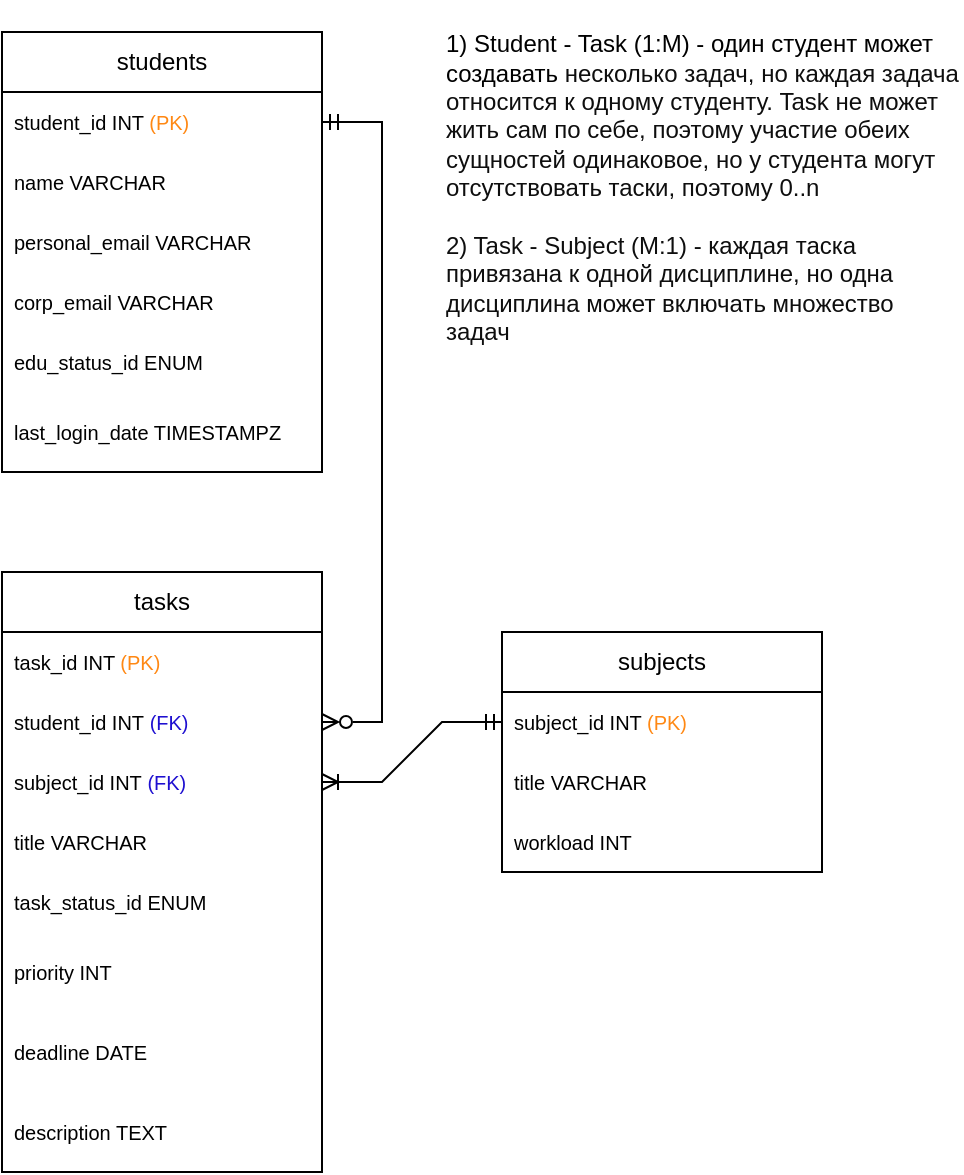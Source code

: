 <mxfile version="24.7.17">
  <diagram name="Страница — 1" id="Ojl4p2E5A9vSElHT03me">
    <mxGraphModel dx="920" dy="663" grid="1" gridSize="10" guides="1" tooltips="1" connect="1" arrows="1" fold="1" page="1" pageScale="1" pageWidth="1100" pageHeight="850" background="#ffffff" math="0" shadow="0">
      <root>
        <mxCell id="0" />
        <mxCell id="1" parent="0" />
        <mxCell id="gYyTJRr8ez4R1D0XTKku-1" value="students" style="swimlane;fontStyle=0;childLayout=stackLayout;horizontal=1;startSize=30;horizontalStack=0;resizeParent=1;resizeParentMax=0;resizeLast=0;collapsible=1;marginBottom=0;whiteSpace=wrap;html=1;backgroundOutline=0;" parent="1" vertex="1">
          <mxGeometry x="300" y="60" width="160" height="220" as="geometry" />
        </mxCell>
        <mxCell id="gYyTJRr8ez4R1D0XTKku-2" value="student_id INT &lt;font style=&quot;font-size: 10px;&quot; color=&quot;#ff8813&quot;&gt;(PK)&lt;/font&gt;" style="text;strokeColor=none;fillColor=none;align=left;verticalAlign=middle;spacingLeft=4;spacingRight=4;overflow=hidden;points=[[0,0.5],[1,0.5]];portConstraint=eastwest;rotatable=0;whiteSpace=wrap;html=1;fontSize=10;" parent="gYyTJRr8ez4R1D0XTKku-1" vertex="1">
          <mxGeometry y="30" width="160" height="30" as="geometry" />
        </mxCell>
        <mxCell id="gYyTJRr8ez4R1D0XTKku-3" value="name VARCHAR" style="text;strokeColor=none;fillColor=none;align=left;verticalAlign=middle;spacingLeft=4;spacingRight=4;overflow=hidden;points=[[0,0.5],[1,0.5]];portConstraint=eastwest;rotatable=0;whiteSpace=wrap;html=1;fontSize=10;" parent="gYyTJRr8ez4R1D0XTKku-1" vertex="1">
          <mxGeometry y="60" width="160" height="30" as="geometry" />
        </mxCell>
        <mxCell id="gYyTJRr8ez4R1D0XTKku-4" value="personal_email VARCHAR" style="text;strokeColor=none;fillColor=none;align=left;verticalAlign=middle;spacingLeft=4;spacingRight=4;overflow=hidden;points=[[0,0.5],[1,0.5]];portConstraint=eastwest;rotatable=0;whiteSpace=wrap;html=1;fontSize=10;" parent="gYyTJRr8ez4R1D0XTKku-1" vertex="1">
          <mxGeometry y="90" width="160" height="30" as="geometry" />
        </mxCell>
        <mxCell id="gYyTJRr8ez4R1D0XTKku-7" value="&lt;font style=&quot;font-size: 10px;&quot;&gt;corp_email&amp;nbsp;&lt;/font&gt;VARCHAR" style="text;strokeColor=none;fillColor=none;align=left;verticalAlign=middle;spacingLeft=4;spacingRight=4;overflow=hidden;points=[[0,0.5],[1,0.5]];portConstraint=eastwest;rotatable=0;whiteSpace=wrap;html=1;fontSize=10;" parent="gYyTJRr8ez4R1D0XTKku-1" vertex="1">
          <mxGeometry y="120" width="160" height="30" as="geometry" />
        </mxCell>
        <mxCell id="gYyTJRr8ez4R1D0XTKku-8" value="&lt;font style=&quot;font-size: 10px;&quot;&gt;edu_status_id ENUM&lt;/font&gt;" style="text;strokeColor=none;fillColor=none;align=left;verticalAlign=middle;spacingLeft=4;spacingRight=4;overflow=hidden;points=[[0,0.5],[1,0.5]];portConstraint=eastwest;rotatable=0;whiteSpace=wrap;html=1;" parent="gYyTJRr8ez4R1D0XTKku-1" vertex="1">
          <mxGeometry y="150" width="160" height="30" as="geometry" />
        </mxCell>
        <mxCell id="gYyTJRr8ez4R1D0XTKku-10" value="&lt;div style=&quot;font-size: 10px;&quot; title=&quot;Page 1&quot; class=&quot;page&quot;&gt;&lt;div style=&quot;font-size: 10px;&quot; class=&quot;layoutArea&quot;&gt;&lt;div style=&quot;font-size: 10px;&quot; class=&quot;column&quot;&gt;&lt;p style=&quot;font-size: 10px;&quot;&gt;&lt;span style=&quot;background-color: initial;&quot;&gt;last_login_date TIMESTAMPZ&lt;/span&gt;&lt;/p&gt;&lt;/div&gt;&lt;/div&gt;&#x9;&#x9;&lt;/div&gt;" style="text;strokeColor=none;fillColor=none;align=left;verticalAlign=middle;spacingLeft=4;spacingRight=4;overflow=hidden;points=[[0,0.5],[1,0.5]];portConstraint=eastwest;rotatable=0;whiteSpace=wrap;html=1;fontSize=10;" parent="gYyTJRr8ez4R1D0XTKku-1" vertex="1">
          <mxGeometry y="180" width="160" height="40" as="geometry" />
        </mxCell>
        <mxCell id="gYyTJRr8ez4R1D0XTKku-11" value="tasks" style="swimlane;fontStyle=0;childLayout=stackLayout;horizontal=1;startSize=30;horizontalStack=0;resizeParent=1;resizeParentMax=0;resizeLast=0;collapsible=1;marginBottom=0;whiteSpace=wrap;html=1;backgroundOutline=0;" parent="1" vertex="1">
          <mxGeometry x="300" y="330" width="160" height="300" as="geometry" />
        </mxCell>
        <mxCell id="gYyTJRr8ez4R1D0XTKku-12" value="task_id INT &lt;font style=&quot;font-size: 10px;&quot; color=&quot;#ff8813&quot;&gt;(PK)&lt;/font&gt;" style="text;strokeColor=none;fillColor=none;align=left;verticalAlign=middle;spacingLeft=4;spacingRight=4;overflow=hidden;points=[[0,0.5],[1,0.5]];portConstraint=eastwest;rotatable=0;whiteSpace=wrap;html=1;fontSize=10;" parent="gYyTJRr8ez4R1D0XTKku-11" vertex="1">
          <mxGeometry y="30" width="160" height="30" as="geometry" />
        </mxCell>
        <mxCell id="gYyTJRr8ez4R1D0XTKku-13" value="student_id INT&amp;nbsp;&lt;font color=&quot;#1e0fd0&quot;&gt;(FK)&lt;/font&gt;" style="text;strokeColor=none;fillColor=none;align=left;verticalAlign=middle;spacingLeft=4;spacingRight=4;overflow=hidden;points=[[0,0.5],[1,0.5]];portConstraint=eastwest;rotatable=0;whiteSpace=wrap;html=1;fontSize=10;" parent="gYyTJRr8ez4R1D0XTKku-11" vertex="1">
          <mxGeometry y="60" width="160" height="30" as="geometry" />
        </mxCell>
        <mxCell id="gYyTJRr8ez4R1D0XTKku-14" value="subject_id INT&amp;nbsp;&lt;font color=&quot;#1e0fd0&quot;&gt;(FK)&lt;/font&gt;" style="text;strokeColor=none;fillColor=none;align=left;verticalAlign=middle;spacingLeft=4;spacingRight=4;overflow=hidden;points=[[0,0.5],[1,0.5]];portConstraint=eastwest;rotatable=0;whiteSpace=wrap;html=1;fontSize=10;" parent="gYyTJRr8ez4R1D0XTKku-11" vertex="1">
          <mxGeometry y="90" width="160" height="30" as="geometry" />
        </mxCell>
        <mxCell id="gYyTJRr8ez4R1D0XTKku-15" value="title VARCHAR" style="text;strokeColor=none;fillColor=none;align=left;verticalAlign=middle;spacingLeft=4;spacingRight=4;overflow=hidden;points=[[0,0.5],[1,0.5]];portConstraint=eastwest;rotatable=0;whiteSpace=wrap;html=1;fontSize=10;" parent="gYyTJRr8ez4R1D0XTKku-11" vertex="1">
          <mxGeometry y="120" width="160" height="30" as="geometry" />
        </mxCell>
        <mxCell id="gYyTJRr8ez4R1D0XTKku-16" value="&lt;font style=&quot;font-size: 10px;&quot;&gt;task_status_id ENUM&lt;/font&gt;" style="text;strokeColor=none;fillColor=none;align=left;verticalAlign=middle;spacingLeft=4;spacingRight=4;overflow=hidden;points=[[0,0.5],[1,0.5]];portConstraint=eastwest;rotatable=0;whiteSpace=wrap;html=1;" parent="gYyTJRr8ez4R1D0XTKku-11" vertex="1">
          <mxGeometry y="150" width="160" height="30" as="geometry" />
        </mxCell>
        <mxCell id="gYyTJRr8ez4R1D0XTKku-17" value="&lt;div style=&quot;font-size: 10px;&quot; title=&quot;Page 1&quot; class=&quot;page&quot;&gt;&lt;div style=&quot;font-size: 10px;&quot; class=&quot;layoutArea&quot;&gt;&lt;div style=&quot;font-size: 10px;&quot; class=&quot;column&quot;&gt;&lt;p style=&quot;font-size: 10px;&quot;&gt;&lt;span style=&quot;background-color: initial;&quot;&gt;priority INT&lt;/span&gt;&lt;/p&gt;&lt;/div&gt;&lt;/div&gt;&#x9;&#x9;&lt;/div&gt;" style="text;strokeColor=none;fillColor=none;align=left;verticalAlign=middle;spacingLeft=4;spacingRight=4;overflow=hidden;points=[[0,0.5],[1,0.5]];portConstraint=eastwest;rotatable=0;whiteSpace=wrap;html=1;fontSize=10;" parent="gYyTJRr8ez4R1D0XTKku-11" vertex="1">
          <mxGeometry y="180" width="160" height="40" as="geometry" />
        </mxCell>
        <mxCell id="gYyTJRr8ez4R1D0XTKku-27" value="deadline DATE" style="text;strokeColor=none;fillColor=none;align=left;verticalAlign=middle;spacingLeft=4;spacingRight=4;overflow=hidden;points=[[0,0.5],[1,0.5]];portConstraint=eastwest;rotatable=0;whiteSpace=wrap;html=1;fontSize=10;" parent="gYyTJRr8ez4R1D0XTKku-11" vertex="1">
          <mxGeometry y="220" width="160" height="40" as="geometry" />
        </mxCell>
        <mxCell id="gYyTJRr8ez4R1D0XTKku-28" value="description TEXT" style="text;strokeColor=none;fillColor=none;align=left;verticalAlign=middle;spacingLeft=4;spacingRight=4;overflow=hidden;points=[[0,0.5],[1,0.5]];portConstraint=eastwest;rotatable=0;whiteSpace=wrap;html=1;fontSize=10;" parent="gYyTJRr8ez4R1D0XTKku-11" vertex="1">
          <mxGeometry y="260" width="160" height="40" as="geometry" />
        </mxCell>
        <mxCell id="gYyTJRr8ez4R1D0XTKku-20" value="subjects" style="swimlane;fontStyle=0;childLayout=stackLayout;horizontal=1;startSize=30;horizontalStack=0;resizeParent=1;resizeParentMax=0;resizeLast=0;collapsible=1;marginBottom=0;whiteSpace=wrap;html=1;backgroundOutline=0;" parent="1" vertex="1">
          <mxGeometry x="550" y="360" width="160" height="120" as="geometry" />
        </mxCell>
        <mxCell id="gYyTJRr8ez4R1D0XTKku-21" value="subject_id INT &lt;font style=&quot;font-size: 10px;&quot; color=&quot;#ff8813&quot;&gt;(PK)&lt;/font&gt;" style="text;strokeColor=none;fillColor=none;align=left;verticalAlign=middle;spacingLeft=4;spacingRight=4;overflow=hidden;points=[[0,0.5],[1,0.5]];portConstraint=eastwest;rotatable=0;whiteSpace=wrap;html=1;fontSize=10;" parent="gYyTJRr8ez4R1D0XTKku-20" vertex="1">
          <mxGeometry y="30" width="160" height="30" as="geometry" />
        </mxCell>
        <mxCell id="gYyTJRr8ez4R1D0XTKku-24" value="title VARCHAR" style="text;strokeColor=none;fillColor=none;align=left;verticalAlign=middle;spacingLeft=4;spacingRight=4;overflow=hidden;points=[[0,0.5],[1,0.5]];portConstraint=eastwest;rotatable=0;whiteSpace=wrap;html=1;fontSize=10;" parent="gYyTJRr8ez4R1D0XTKku-20" vertex="1">
          <mxGeometry y="60" width="160" height="30" as="geometry" />
        </mxCell>
        <mxCell id="gYyTJRr8ez4R1D0XTKku-25" value="&lt;font style=&quot;font-size: 10px;&quot;&gt;workload INT&lt;/font&gt;" style="text;strokeColor=none;fillColor=none;align=left;verticalAlign=middle;spacingLeft=4;spacingRight=4;overflow=hidden;points=[[0,0.5],[1,0.5]];portConstraint=eastwest;rotatable=0;whiteSpace=wrap;html=1;" parent="gYyTJRr8ez4R1D0XTKku-20" vertex="1">
          <mxGeometry y="90" width="160" height="30" as="geometry" />
        </mxCell>
        <mxCell id="gYyTJRr8ez4R1D0XTKku-43" value="" style="edgeStyle=entityRelationEdgeStyle;fontSize=12;html=1;endArrow=ERoneToMany;startArrow=ERmandOne;rounded=0;exitX=0;exitY=0.5;exitDx=0;exitDy=0;" parent="1" source="gYyTJRr8ez4R1D0XTKku-21" target="gYyTJRr8ez4R1D0XTKku-14" edge="1">
          <mxGeometry width="100" height="100" relative="1" as="geometry">
            <mxPoint x="690" y="380" as="sourcePoint" />
            <mxPoint x="790" y="280" as="targetPoint" />
          </mxGeometry>
        </mxCell>
        <mxCell id="gYyTJRr8ez4R1D0XTKku-46" value="&lt;font style=&quot;&quot; face=&quot;Helvetica&quot;&gt;&lt;br&gt;1) Student - Task (1:M) - один студент может создавать&amp;nbsp;&lt;span style=&quot;background-color: initial;&quot;&gt;&lt;font color=&quot;#0e0e0e&quot;&gt;несколько задач, но каждая задача относится к одному студенту. Task не может жить сам по себе, поэтому участие обеих сущностей одинаковое, но у студента могут отсутствовать таски, поэтому 0..n&lt;/font&gt;&lt;br&gt;&lt;br&gt;&lt;font color=&quot;#0e0e0e&quot;&gt;2) Task - Subject (M:1) - каждая таска привязана к одной дисциплине, но одна дисциплина может включать множество задач&lt;br&gt;&lt;/font&gt;&lt;br&gt;&lt;/span&gt;&lt;/font&gt;&lt;div style=&quot;&quot;&gt;&lt;br&gt;&lt;/div&gt;" style="text;html=1;align=left;verticalAlign=middle;whiteSpace=wrap;rounded=0;" parent="1" vertex="1">
          <mxGeometry x="520" y="60" width="260" height="170" as="geometry" />
        </mxCell>
        <mxCell id="gYyTJRr8ez4R1D0XTKku-47" value="" style="edgeStyle=entityRelationEdgeStyle;fontSize=12;html=1;endArrow=ERzeroToMany;startArrow=ERmandOne;rounded=0;exitX=1;exitY=0.5;exitDx=0;exitDy=0;entryX=1;entryY=0.5;entryDx=0;entryDy=0;endFill=0;" parent="1" source="gYyTJRr8ez4R1D0XTKku-2" target="gYyTJRr8ez4R1D0XTKku-13" edge="1">
          <mxGeometry width="100" height="100" relative="1" as="geometry">
            <mxPoint x="520" y="460" as="sourcePoint" />
            <mxPoint x="620" y="360" as="targetPoint" />
          </mxGeometry>
        </mxCell>
      </root>
    </mxGraphModel>
  </diagram>
</mxfile>
